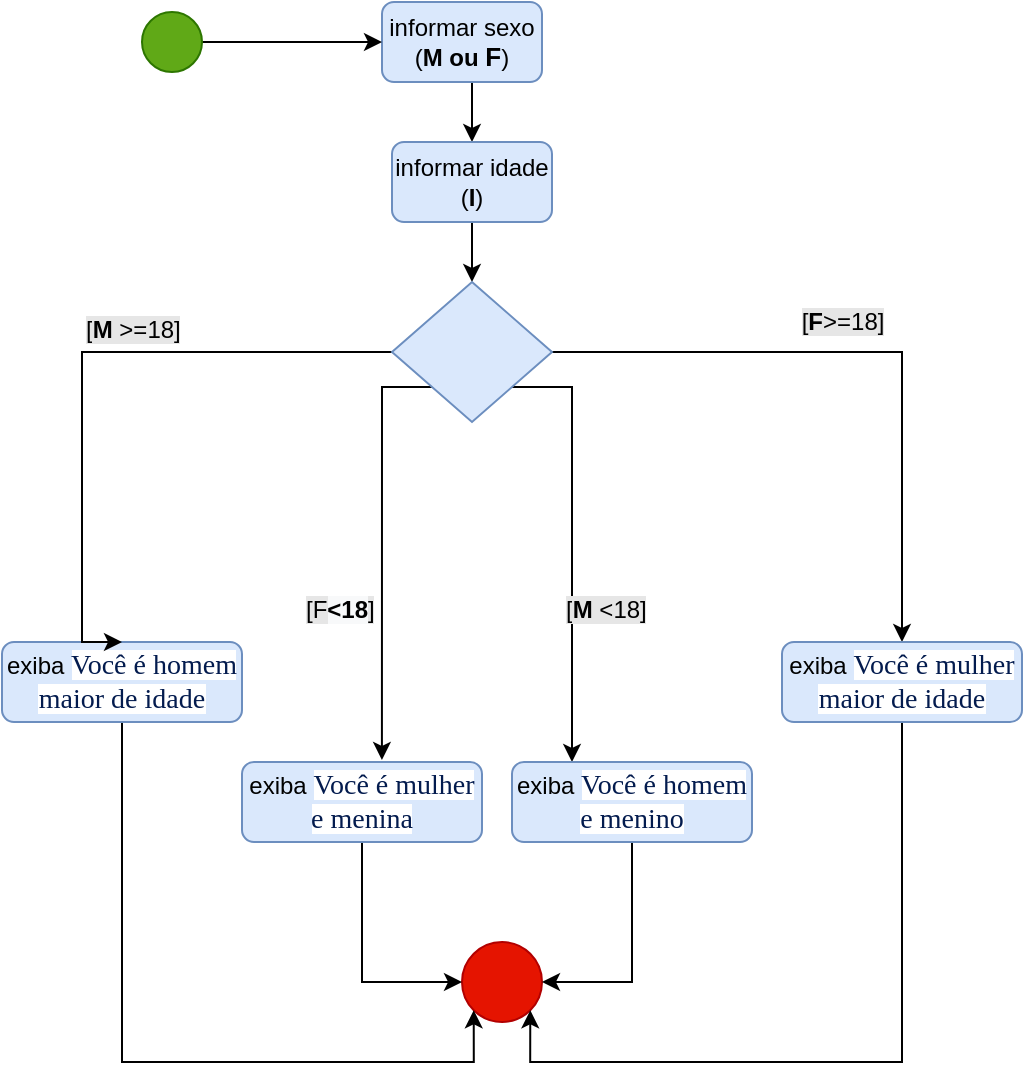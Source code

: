 <mxfile version="16.6.6" type="device"><diagram id="n6BSm_Jt7E8j-3mzEBgr" name="Page-1"><mxGraphModel dx="942" dy="582" grid="1" gridSize="10" guides="1" tooltips="1" connect="1" arrows="1" fold="1" page="1" pageScale="1" pageWidth="827" pageHeight="1169" math="0" shadow="0"><root><mxCell id="0"/><mxCell id="1" parent="0"/><mxCell id="NlTvpMGnroU9P-gpwKvu-1" style="edgeStyle=orthogonalEdgeStyle;rounded=0;orthogonalLoop=1;jettySize=auto;html=1;exitX=0.5;exitY=1;exitDx=0;exitDy=0;entryX=0.5;entryY=0;entryDx=0;entryDy=0;" parent="1" source="Fi04qDsYQX5zAqbcdAWa-1" target="Fi04qDsYQX5zAqbcdAWa-4" edge="1"><mxGeometry relative="1" as="geometry"/></mxCell><mxCell id="Fi04qDsYQX5zAqbcdAWa-1" value="informar sexo&lt;br&gt;(&lt;b&gt;M ou &lt;font style=&quot;font-size: 13px&quot;&gt;F&lt;/font&gt;&lt;/b&gt;)" style="rounded=1;whiteSpace=wrap;html=1;fillColor=#dae8fc;strokeColor=#6c8ebf;" parent="1" vertex="1"><mxGeometry x="200" y="20" width="80" height="40" as="geometry"/></mxCell><mxCell id="NlTvpMGnroU9P-gpwKvu-3" style="edgeStyle=orthogonalEdgeStyle;rounded=0;orthogonalLoop=1;jettySize=auto;html=1;entryX=0;entryY=0.5;entryDx=0;entryDy=0;" parent="1" source="Fi04qDsYQX5zAqbcdAWa-2" target="Fi04qDsYQX5zAqbcdAWa-1" edge="1"><mxGeometry relative="1" as="geometry"/></mxCell><mxCell id="Fi04qDsYQX5zAqbcdAWa-2" value="" style="ellipse;whiteSpace=wrap;html=1;aspect=fixed;fillColor=#60a917;fontColor=#ffffff;strokeColor=#2D7600;" parent="1" vertex="1"><mxGeometry x="80" y="25" width="30" height="30" as="geometry"/></mxCell><mxCell id="Fi04qDsYQX5zAqbcdAWa-3" value="" style="ellipse;whiteSpace=wrap;html=1;aspect=fixed;fillColor=#e51400;fontColor=#ffffff;strokeColor=#B20000;" parent="1" vertex="1"><mxGeometry x="240" y="490" width="40" height="40" as="geometry"/></mxCell><mxCell id="Fi04qDsYQX5zAqbcdAWa-25" style="edgeStyle=orthogonalEdgeStyle;rounded=0;orthogonalLoop=1;jettySize=auto;html=1;" parent="1" source="Fi04qDsYQX5zAqbcdAWa-4" target="Fi04qDsYQX5zAqbcdAWa-6" edge="1"><mxGeometry relative="1" as="geometry"/></mxCell><mxCell id="Fi04qDsYQX5zAqbcdAWa-4" value="informar idade&lt;br&gt;(&lt;b&gt;I&lt;/b&gt;)" style="rounded=1;whiteSpace=wrap;html=1;fillColor=#dae8fc;strokeColor=#6c8ebf;" parent="1" vertex="1"><mxGeometry x="205" y="90" width="80" height="40" as="geometry"/></mxCell><mxCell id="NlTvpMGnroU9P-gpwKvu-14" style="edgeStyle=orthogonalEdgeStyle;rounded=0;orthogonalLoop=1;jettySize=auto;html=1;entryX=0;entryY=1;entryDx=0;entryDy=0;" parent="1" source="Fi04qDsYQX5zAqbcdAWa-5" target="Fi04qDsYQX5zAqbcdAWa-3" edge="1"><mxGeometry relative="1" as="geometry"><Array as="points"><mxPoint x="70" y="550"/><mxPoint x="246" y="550"/></Array></mxGeometry></mxCell><mxCell id="Fi04qDsYQX5zAqbcdAWa-5" value="exiba&amp;nbsp;&lt;span style=&quot;color: rgb(3 , 27 , 78) ; font-family: &amp;#34;exo 2&amp;#34; , &amp;#34;barlow&amp;#34; ; font-size: 14px ; text-align: left ; background-color: rgb(255 , 255 , 255)&quot;&gt;Você é homem maior de idade&lt;/span&gt;" style="rounded=1;whiteSpace=wrap;html=1;fillColor=#dae8fc;strokeColor=#6c8ebf;" parent="1" vertex="1"><mxGeometry x="10" y="340" width="120" height="40" as="geometry"/></mxCell><mxCell id="Fi04qDsYQX5zAqbcdAWa-9" style="edgeStyle=orthogonalEdgeStyle;rounded=0;orthogonalLoop=1;jettySize=auto;html=1;exitX=0;exitY=0.5;exitDx=0;exitDy=0;entryX=0.5;entryY=0;entryDx=0;entryDy=0;" parent="1" source="Fi04qDsYQX5zAqbcdAWa-6" target="Fi04qDsYQX5zAqbcdAWa-5" edge="1"><mxGeometry relative="1" as="geometry"><Array as="points"><mxPoint x="50" y="195"/><mxPoint x="50" y="340"/></Array></mxGeometry></mxCell><mxCell id="NlTvpMGnroU9P-gpwKvu-2" style="edgeStyle=orthogonalEdgeStyle;rounded=0;orthogonalLoop=1;jettySize=auto;html=1;entryX=0.5;entryY=0;entryDx=0;entryDy=0;" parent="1" source="Fi04qDsYQX5zAqbcdAWa-6" target="Fi04qDsYQX5zAqbcdAWa-28" edge="1"><mxGeometry relative="1" as="geometry"/></mxCell><mxCell id="NlTvpMGnroU9P-gpwKvu-7" style="edgeStyle=orthogonalEdgeStyle;rounded=0;orthogonalLoop=1;jettySize=auto;html=1;exitX=1;exitY=1;exitDx=0;exitDy=0;entryX=0.25;entryY=0;entryDx=0;entryDy=0;" parent="1" source="Fi04qDsYQX5zAqbcdAWa-6" target="Fi04qDsYQX5zAqbcdAWa-27" edge="1"><mxGeometry relative="1" as="geometry"><Array as="points"><mxPoint x="295" y="213"/></Array></mxGeometry></mxCell><mxCell id="NlTvpMGnroU9P-gpwKvu-8" style="edgeStyle=orthogonalEdgeStyle;rounded=0;orthogonalLoop=1;jettySize=auto;html=1;exitX=0;exitY=1;exitDx=0;exitDy=0;entryX=0.583;entryY=-0.025;entryDx=0;entryDy=0;entryPerimeter=0;" parent="1" source="Fi04qDsYQX5zAqbcdAWa-6" target="Fi04qDsYQX5zAqbcdAWa-10" edge="1"><mxGeometry relative="1" as="geometry"><Array as="points"><mxPoint x="200" y="213"/></Array></mxGeometry></mxCell><mxCell id="Fi04qDsYQX5zAqbcdAWa-6" value="" style="rhombus;whiteSpace=wrap;html=1;fillColor=#dae8fc;strokeColor=#6c8ebf;" parent="1" vertex="1"><mxGeometry x="205" y="160" width="80" height="70" as="geometry"/></mxCell><mxCell id="Fi04qDsYQX5zAqbcdAWa-7" value="&lt;span style=&quot;background-color: rgb(230 , 230 , 230)&quot;&gt;[&lt;b&gt;F&lt;/b&gt;&amp;gt;=18]&lt;/span&gt;" style="text;html=1;align=center;verticalAlign=middle;resizable=0;points=[];autosize=1;strokeColor=none;fillColor=none;" parent="1" vertex="1"><mxGeometry x="400" y="170" width="60" height="20" as="geometry"/></mxCell><mxCell id="Fi04qDsYQX5zAqbcdAWa-8" value="&lt;span style=&quot;color: rgb(0 , 0 , 0) ; font-family: &amp;#34;helvetica&amp;#34; ; font-size: 12px ; font-style: normal ; font-weight: 400 ; letter-spacing: normal ; text-align: center ; text-indent: 0px ; text-transform: none ; word-spacing: 0px ; background-color: rgb(230 , 230 , 230) ; display: inline ; float: none&quot;&gt;[&lt;/span&gt;&lt;span style=&quot;color: rgb(0 , 0 , 0) ; font-family: &amp;#34;helvetica&amp;#34; ; font-size: 12px ; font-style: normal ; letter-spacing: normal ; text-align: center ; text-indent: 0px ; text-transform: none ; word-spacing: 0px ; background-color: rgb(230 , 230 , 230) ; display: inline ; float: none&quot;&gt;&lt;b&gt;M&lt;/b&gt;&lt;/span&gt;&lt;span style=&quot;color: rgb(0 , 0 , 0) ; font-family: &amp;#34;helvetica&amp;#34; ; font-size: 12px ; font-style: normal ; font-weight: 400 ; letter-spacing: normal ; text-align: center ; text-indent: 0px ; text-transform: none ; word-spacing: 0px ; background-color: rgb(230 , 230 , 230) ; display: inline ; float: none&quot;&gt; &amp;gt;=18]&lt;/span&gt;" style="text;whiteSpace=wrap;html=1;" parent="1" vertex="1"><mxGeometry x="50" y="170" width="110" height="15" as="geometry"/></mxCell><mxCell id="NlTvpMGnroU9P-gpwKvu-12" style="edgeStyle=orthogonalEdgeStyle;rounded=0;orthogonalLoop=1;jettySize=auto;html=1;exitX=0.5;exitY=1;exitDx=0;exitDy=0;entryX=0;entryY=0.5;entryDx=0;entryDy=0;" parent="1" source="Fi04qDsYQX5zAqbcdAWa-10" target="Fi04qDsYQX5zAqbcdAWa-3" edge="1"><mxGeometry relative="1" as="geometry"/></mxCell><mxCell id="Fi04qDsYQX5zAqbcdAWa-10" value="exiba&amp;nbsp;&lt;span style=&quot;color: rgb(3 , 27 , 78) ; font-family: &amp;#34;exo 2&amp;#34; , &amp;#34;barlow&amp;#34; ; font-size: 14px ; text-align: left ; background-color: rgb(255 , 255 , 255)&quot;&gt;Você é mulher e menina&lt;/span&gt;" style="rounded=1;whiteSpace=wrap;html=1;fillColor=#dae8fc;strokeColor=#6c8ebf;" parent="1" vertex="1"><mxGeometry x="130" y="400" width="120" height="40" as="geometry"/></mxCell><mxCell id="NlTvpMGnroU9P-gpwKvu-9" style="edgeStyle=orthogonalEdgeStyle;rounded=0;orthogonalLoop=1;jettySize=auto;html=1;entryX=1;entryY=0.5;entryDx=0;entryDy=0;" parent="1" source="Fi04qDsYQX5zAqbcdAWa-27" target="Fi04qDsYQX5zAqbcdAWa-3" edge="1"><mxGeometry relative="1" as="geometry"/></mxCell><mxCell id="Fi04qDsYQX5zAqbcdAWa-27" value="exiba&amp;nbsp;&lt;span style=&quot;color: rgb(3 , 27 , 78) ; font-family: &amp;#34;exo 2&amp;#34; , &amp;#34;barlow&amp;#34; ; font-size: 14px ; text-align: left ; background-color: rgb(255 , 255 , 255)&quot;&gt;Você é homem e menino&lt;/span&gt;" style="rounded=1;whiteSpace=wrap;html=1;fillColor=#dae8fc;strokeColor=#6c8ebf;" parent="1" vertex="1"><mxGeometry x="265" y="400" width="120" height="40" as="geometry"/></mxCell><mxCell id="NlTvpMGnroU9P-gpwKvu-15" style="edgeStyle=orthogonalEdgeStyle;rounded=0;orthogonalLoop=1;jettySize=auto;html=1;entryX=1;entryY=1;entryDx=0;entryDy=0;" parent="1" source="Fi04qDsYQX5zAqbcdAWa-28" target="Fi04qDsYQX5zAqbcdAWa-3" edge="1"><mxGeometry relative="1" as="geometry"><Array as="points"><mxPoint x="460" y="550"/><mxPoint x="274" y="550"/></Array></mxGeometry></mxCell><mxCell id="Fi04qDsYQX5zAqbcdAWa-28" value="exiba&amp;nbsp;&lt;span style=&quot;color: rgb(3 , 27 , 78) ; font-family: &amp;#34;exo 2&amp;#34; , &amp;#34;barlow&amp;#34; ; font-size: 14px ; text-align: left ; background-color: rgb(255 , 255 , 255)&quot;&gt;Você é mulher maior de idade&lt;/span&gt;" style="rounded=1;whiteSpace=wrap;html=1;fillColor=#dae8fc;strokeColor=#6c8ebf;" parent="1" vertex="1"><mxGeometry x="400" y="340" width="120" height="40" as="geometry"/></mxCell><mxCell id="pu-vlvBktrBR8xnJCwGo-2" value="&lt;span style=&quot;color: rgb(0 , 0 , 0) ; font-family: &amp;#34;helvetica&amp;#34; ; font-size: 12px ; font-style: normal ; font-weight: 400 ; letter-spacing: normal ; text-align: center ; text-indent: 0px ; text-transform: none ; word-spacing: 0px ; background-color: rgb(230 , 230 , 230) ; display: inline ; float: none&quot;&gt;[F&lt;/span&gt;&lt;span style=&quot;color: rgb(0 , 0 , 0) ; font-family: &amp;#34;helvetica&amp;#34; ; font-size: 12px ; font-style: normal ; letter-spacing: normal ; text-align: center ; text-indent: 0px ; text-transform: none ; word-spacing: 0px ; display: inline ; float: none ; background-color: rgb(248 , 249 , 250)&quot;&gt;&lt;b&gt;&amp;lt;18&lt;/b&gt;&lt;/span&gt;&lt;span style=&quot;color: rgb(0 , 0 , 0) ; font-family: &amp;#34;helvetica&amp;#34; ; font-size: 12px ; font-style: normal ; font-weight: 400 ; letter-spacing: normal ; text-align: center ; text-indent: 0px ; text-transform: none ; word-spacing: 0px ; background-color: rgb(230 , 230 , 230) ; display: inline ; float: none&quot;&gt;]&lt;/span&gt;" style="text;whiteSpace=wrap;html=1;" vertex="1" parent="1"><mxGeometry x="160" y="310" width="70" height="30" as="geometry"/></mxCell><mxCell id="pu-vlvBktrBR8xnJCwGo-3" value="&lt;span style=&quot;color: rgb(0 , 0 , 0) ; font-size: 12px ; font-style: normal ; font-weight: 400 ; letter-spacing: normal ; text-indent: 0px ; text-transform: none ; word-spacing: 0px ; font-family: &amp;#34;helvetica&amp;#34; ; text-align: center ; background-color: rgb(230 , 230 , 230) ; display: inline ; float: none&quot;&gt;[&lt;/span&gt;&lt;span style=&quot;color: rgb(0 , 0 , 0) ; font-size: 12px ; font-style: normal ; font-weight: 400 ; letter-spacing: normal ; text-indent: 0px ; text-transform: none ; word-spacing: 0px ; font-family: &amp;#34;helvetica&amp;#34; ; text-align: center ; background-color: rgb(230 , 230 , 230) ; display: inline ; float: none&quot;&gt;&lt;b&gt;M&lt;/b&gt;&lt;/span&gt;&lt;span style=&quot;color: rgb(0 , 0 , 0) ; font-size: 12px ; font-style: normal ; font-weight: 400 ; letter-spacing: normal ; text-indent: 0px ; text-transform: none ; word-spacing: 0px ; font-family: &amp;#34;helvetica&amp;#34; ; text-align: center ; background-color: rgb(230 , 230 , 230) ; display: inline ; float: none&quot;&gt;&lt;span&gt;&amp;nbsp;&amp;lt;&lt;/span&gt;18]&lt;/span&gt;" style="text;whiteSpace=wrap;html=1;" vertex="1" parent="1"><mxGeometry x="290" y="310" width="70" height="30" as="geometry"/></mxCell></root></mxGraphModel></diagram></mxfile>